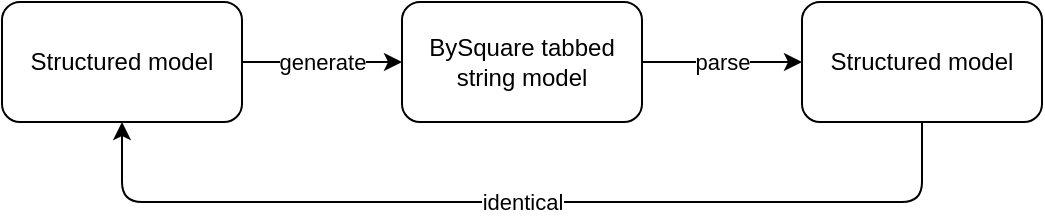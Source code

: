 <mxfile>
    <diagram id="ivDqmEOzPzrzyxDTokXK" name="Page-1">
        <mxGraphModel dx="741" dy="1019" grid="1" gridSize="10" guides="1" tooltips="1" connect="1" arrows="1" fold="1" page="1" pageScale="1" pageWidth="1169" pageHeight="827" math="0" shadow="0">
            <root>
                <mxCell id="0"/>
                <mxCell id="1" parent="0"/>
                <mxCell id="7" value="parse" style="edgeStyle=none;html=1;rounded=1;" parent="1" source="3" target="6" edge="1">
                    <mxGeometry relative="1" as="geometry"/>
                </mxCell>
                <mxCell id="3" value="BySquare tabbed string model" style="whiteSpace=wrap;html=1;rounded=1;" parent="1" vertex="1">
                    <mxGeometry x="240" y="40" width="120" height="60" as="geometry"/>
                </mxCell>
                <mxCell id="5" value="generate" style="edgeStyle=none;html=1;entryX=0;entryY=0.5;entryDx=0;entryDy=0;rounded=1;" parent="1" source="4" target="3" edge="1">
                    <mxGeometry relative="1" as="geometry"/>
                </mxCell>
                <mxCell id="4" value="Structured model" style="whiteSpace=wrap;html=1;rounded=1;" parent="1" vertex="1">
                    <mxGeometry x="40" y="40" width="120" height="60" as="geometry"/>
                </mxCell>
                <mxCell id="8" value="identical" style="html=1;entryX=0.5;entryY=1;entryDx=0;entryDy=0;edgeStyle=orthogonalEdgeStyle;rounded=1;" parent="1" source="6" target="4" edge="1">
                    <mxGeometry relative="1" as="geometry">
                        <Array as="points">
                            <mxPoint x="500" y="140"/>
                            <mxPoint x="100" y="140"/>
                        </Array>
                    </mxGeometry>
                </mxCell>
                <mxCell id="6" value="Structured model" style="whiteSpace=wrap;html=1;rounded=1;" parent="1" vertex="1">
                    <mxGeometry x="440" y="40" width="120" height="60" as="geometry"/>
                </mxCell>
            </root>
        </mxGraphModel>
    </diagram>
</mxfile>
